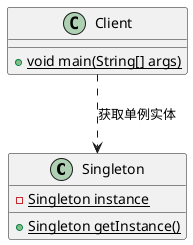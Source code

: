 @startuml
class Singleton{
   -{static} Singleton instance
   +{static} Singleton getInstance()
}
class Client{
    +{static}void main(String[] args)
}
Client ..> Singleton :获取单例实体
@enduml
